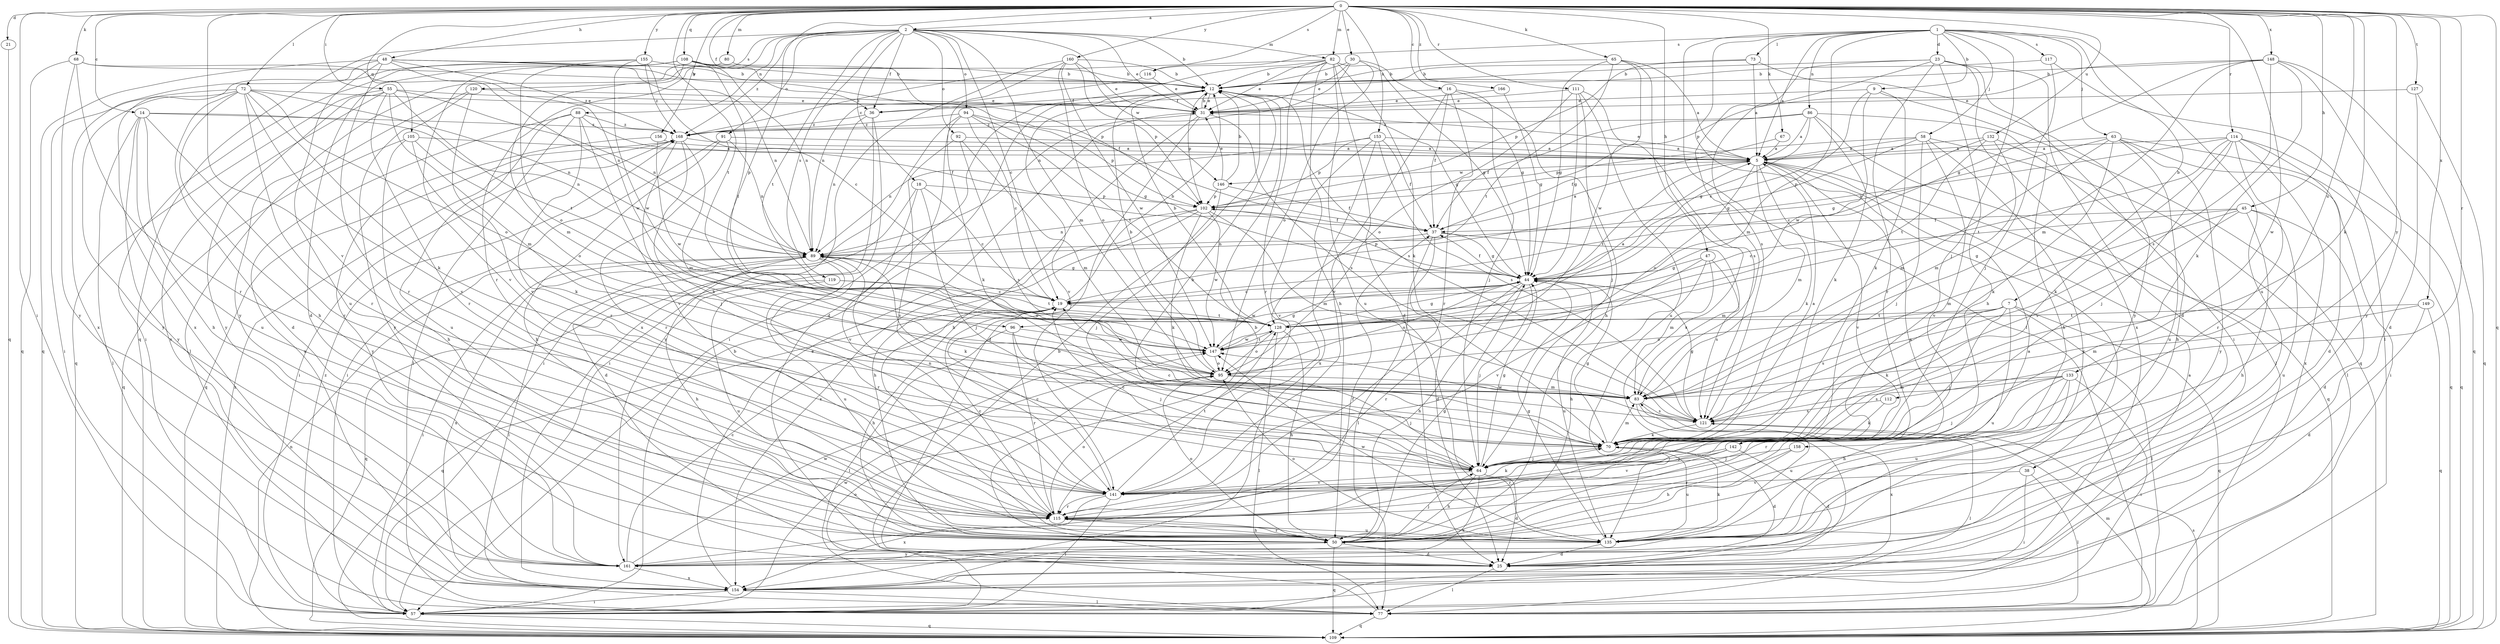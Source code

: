 strict digraph  {
0;
1;
2;
5;
7;
9;
12;
14;
16;
18;
19;
21;
23;
25;
30;
31;
36;
37;
38;
44;
45;
47;
48;
50;
55;
57;
58;
63;
64;
65;
67;
68;
70;
72;
73;
77;
80;
82;
83;
86;
88;
89;
91;
92;
94;
95;
96;
102;
105;
108;
109;
111;
112;
114;
115;
116;
117;
119;
120;
121;
127;
128;
132;
133;
135;
141;
142;
146;
147;
148;
149;
153;
154;
155;
156;
158;
160;
161;
166;
168;
0 -> 2  [label=a];
0 -> 14  [label=c];
0 -> 16  [label=c];
0 -> 21  [label=d];
0 -> 30  [label=e];
0 -> 36  [label=f];
0 -> 45  [label=h];
0 -> 47  [label=h];
0 -> 48  [label=h];
0 -> 55  [label=i];
0 -> 57  [label=i];
0 -> 65  [label=k];
0 -> 67  [label=k];
0 -> 68  [label=k];
0 -> 70  [label=k];
0 -> 72  [label=l];
0 -> 80  [label=m];
0 -> 82  [label=m];
0 -> 96  [label=p];
0 -> 105  [label=q];
0 -> 108  [label=q];
0 -> 109  [label=q];
0 -> 111  [label=r];
0 -> 112  [label=r];
0 -> 114  [label=r];
0 -> 116  [label=s];
0 -> 127  [label=t];
0 -> 128  [label=t];
0 -> 132  [label=u];
0 -> 133  [label=u];
0 -> 141  [label=v];
0 -> 142  [label=w];
0 -> 148  [label=x];
0 -> 149  [label=x];
0 -> 153  [label=x];
0 -> 155  [label=y];
0 -> 156  [label=y];
0 -> 158  [label=y];
0 -> 160  [label=y];
0 -> 166  [label=z];
1 -> 5  [label=a];
1 -> 7  [label=b];
1 -> 9  [label=b];
1 -> 23  [label=d];
1 -> 38  [label=g];
1 -> 58  [label=j];
1 -> 63  [label=j];
1 -> 64  [label=j];
1 -> 73  [label=l];
1 -> 77  [label=l];
1 -> 86  [label=n];
1 -> 96  [label=p];
1 -> 116  [label=s];
1 -> 117  [label=s];
1 -> 135  [label=u];
2 -> 12  [label=b];
2 -> 18  [label=c];
2 -> 19  [label=c];
2 -> 31  [label=e];
2 -> 36  [label=f];
2 -> 82  [label=m];
2 -> 83  [label=m];
2 -> 88  [label=n];
2 -> 91  [label=o];
2 -> 92  [label=o];
2 -> 94  [label=o];
2 -> 109  [label=q];
2 -> 115  [label=r];
2 -> 119  [label=s];
2 -> 120  [label=s];
2 -> 128  [label=t];
2 -> 146  [label=w];
2 -> 168  [label=z];
5 -> 31  [label=e];
5 -> 70  [label=k];
5 -> 83  [label=m];
5 -> 95  [label=o];
5 -> 109  [label=q];
5 -> 128  [label=t];
5 -> 141  [label=v];
5 -> 146  [label=w];
7 -> 64  [label=j];
7 -> 70  [label=k];
7 -> 77  [label=l];
7 -> 95  [label=o];
7 -> 109  [label=q];
7 -> 121  [label=s];
7 -> 128  [label=t];
7 -> 135  [label=u];
9 -> 19  [label=c];
9 -> 31  [label=e];
9 -> 70  [label=k];
9 -> 109  [label=q];
9 -> 147  [label=w];
12 -> 31  [label=e];
12 -> 36  [label=f];
12 -> 44  [label=g];
12 -> 102  [label=p];
12 -> 121  [label=s];
12 -> 141  [label=v];
14 -> 50  [label=h];
14 -> 77  [label=l];
14 -> 89  [label=n];
14 -> 115  [label=r];
14 -> 135  [label=u];
14 -> 161  [label=y];
14 -> 168  [label=z];
16 -> 36  [label=f];
16 -> 37  [label=f];
16 -> 50  [label=h];
16 -> 64  [label=j];
16 -> 115  [label=r];
16 -> 141  [label=v];
18 -> 19  [label=c];
18 -> 25  [label=d];
18 -> 64  [label=j];
18 -> 102  [label=p];
18 -> 141  [label=v];
19 -> 12  [label=b];
19 -> 50  [label=h];
19 -> 109  [label=q];
19 -> 128  [label=t];
21 -> 109  [label=q];
23 -> 12  [label=b];
23 -> 25  [label=d];
23 -> 50  [label=h];
23 -> 57  [label=i];
23 -> 83  [label=m];
23 -> 115  [label=r];
23 -> 121  [label=s];
23 -> 154  [label=x];
25 -> 12  [label=b];
25 -> 77  [label=l];
30 -> 12  [label=b];
30 -> 31  [label=e];
30 -> 44  [label=g];
30 -> 89  [label=n];
30 -> 95  [label=o];
31 -> 12  [label=b];
31 -> 25  [label=d];
31 -> 50  [label=h];
31 -> 121  [label=s];
31 -> 168  [label=z];
36 -> 57  [label=i];
36 -> 89  [label=n];
36 -> 161  [label=y];
36 -> 168  [label=z];
37 -> 5  [label=a];
37 -> 25  [label=d];
37 -> 44  [label=g];
37 -> 77  [label=l];
37 -> 83  [label=m];
37 -> 89  [label=n];
38 -> 57  [label=i];
38 -> 77  [label=l];
38 -> 141  [label=v];
44 -> 19  [label=c];
44 -> 37  [label=f];
44 -> 50  [label=h];
44 -> 64  [label=j];
44 -> 95  [label=o];
44 -> 102  [label=p];
44 -> 115  [label=r];
44 -> 135  [label=u];
44 -> 147  [label=w];
45 -> 19  [label=c];
45 -> 25  [label=d];
45 -> 37  [label=f];
45 -> 50  [label=h];
45 -> 83  [label=m];
45 -> 121  [label=s];
45 -> 135  [label=u];
47 -> 44  [label=g];
47 -> 50  [label=h];
47 -> 83  [label=m];
47 -> 121  [label=s];
47 -> 141  [label=v];
48 -> 12  [label=b];
48 -> 37  [label=f];
48 -> 89  [label=n];
48 -> 109  [label=q];
48 -> 115  [label=r];
48 -> 135  [label=u];
48 -> 147  [label=w];
48 -> 154  [label=x];
48 -> 168  [label=z];
50 -> 25  [label=d];
50 -> 44  [label=g];
50 -> 64  [label=j];
50 -> 95  [label=o];
50 -> 109  [label=q];
50 -> 115  [label=r];
50 -> 161  [label=y];
55 -> 31  [label=e];
55 -> 83  [label=m];
55 -> 89  [label=n];
55 -> 109  [label=q];
55 -> 115  [label=r];
55 -> 128  [label=t];
55 -> 154  [label=x];
55 -> 161  [label=y];
57 -> 12  [label=b];
57 -> 95  [label=o];
57 -> 109  [label=q];
57 -> 147  [label=w];
57 -> 168  [label=z];
58 -> 5  [label=a];
58 -> 44  [label=g];
58 -> 64  [label=j];
58 -> 77  [label=l];
58 -> 102  [label=p];
58 -> 141  [label=v];
58 -> 161  [label=y];
63 -> 5  [label=a];
63 -> 44  [label=g];
63 -> 57  [label=i];
63 -> 70  [label=k];
63 -> 83  [label=m];
63 -> 109  [label=q];
63 -> 135  [label=u];
63 -> 161  [label=y];
64 -> 12  [label=b];
64 -> 19  [label=c];
64 -> 25  [label=d];
64 -> 44  [label=g];
64 -> 50  [label=h];
64 -> 89  [label=n];
64 -> 141  [label=v];
64 -> 154  [label=x];
65 -> 5  [label=a];
65 -> 12  [label=b];
65 -> 44  [label=g];
65 -> 128  [label=t];
65 -> 147  [label=w];
65 -> 154  [label=x];
67 -> 5  [label=a];
67 -> 37  [label=f];
68 -> 12  [label=b];
68 -> 89  [label=n];
68 -> 109  [label=q];
68 -> 115  [label=r];
68 -> 161  [label=y];
70 -> 5  [label=a];
70 -> 19  [label=c];
70 -> 25  [label=d];
70 -> 44  [label=g];
70 -> 64  [label=j];
70 -> 83  [label=m];
70 -> 135  [label=u];
72 -> 25  [label=d];
72 -> 31  [label=e];
72 -> 50  [label=h];
72 -> 57  [label=i];
72 -> 70  [label=k];
72 -> 89  [label=n];
72 -> 95  [label=o];
72 -> 115  [label=r];
72 -> 141  [label=v];
72 -> 161  [label=y];
73 -> 5  [label=a];
73 -> 12  [label=b];
73 -> 102  [label=p];
73 -> 161  [label=y];
77 -> 12  [label=b];
77 -> 109  [label=q];
80 -> 12  [label=b];
80 -> 161  [label=y];
82 -> 12  [label=b];
82 -> 25  [label=d];
82 -> 31  [label=e];
82 -> 44  [label=g];
82 -> 50  [label=h];
82 -> 57  [label=i];
82 -> 70  [label=k];
82 -> 115  [label=r];
82 -> 135  [label=u];
82 -> 168  [label=z];
83 -> 121  [label=s];
83 -> 135  [label=u];
83 -> 154  [label=x];
86 -> 5  [label=a];
86 -> 37  [label=f];
86 -> 44  [label=g];
86 -> 50  [label=h];
86 -> 70  [label=k];
86 -> 77  [label=l];
86 -> 168  [label=z];
88 -> 37  [label=f];
88 -> 77  [label=l];
88 -> 115  [label=r];
88 -> 135  [label=u];
88 -> 141  [label=v];
88 -> 154  [label=x];
88 -> 168  [label=z];
89 -> 44  [label=g];
89 -> 50  [label=h];
89 -> 57  [label=i];
89 -> 70  [label=k];
89 -> 77  [label=l];
89 -> 95  [label=o];
89 -> 115  [label=r];
89 -> 135  [label=u];
89 -> 154  [label=x];
91 -> 5  [label=a];
91 -> 50  [label=h];
91 -> 57  [label=i];
91 -> 89  [label=n];
91 -> 115  [label=r];
92 -> 5  [label=a];
92 -> 83  [label=m];
92 -> 121  [label=s];
92 -> 141  [label=v];
94 -> 19  [label=c];
94 -> 44  [label=g];
94 -> 57  [label=i];
94 -> 70  [label=k];
94 -> 102  [label=p];
94 -> 128  [label=t];
94 -> 168  [label=z];
95 -> 12  [label=b];
95 -> 64  [label=j];
95 -> 83  [label=m];
96 -> 64  [label=j];
96 -> 77  [label=l];
96 -> 115  [label=r];
96 -> 147  [label=w];
102 -> 37  [label=f];
102 -> 50  [label=h];
102 -> 70  [label=k];
102 -> 83  [label=m];
102 -> 89  [label=n];
102 -> 147  [label=w];
102 -> 154  [label=x];
105 -> 5  [label=a];
105 -> 50  [label=h];
105 -> 70  [label=k];
105 -> 95  [label=o];
105 -> 109  [label=q];
108 -> 12  [label=b];
108 -> 25  [label=d];
108 -> 57  [label=i];
108 -> 83  [label=m];
108 -> 89  [label=n];
108 -> 102  [label=p];
108 -> 128  [label=t];
108 -> 141  [label=v];
109 -> 83  [label=m];
109 -> 89  [label=n];
109 -> 121  [label=s];
109 -> 168  [label=z];
111 -> 31  [label=e];
111 -> 44  [label=g];
111 -> 64  [label=j];
111 -> 95  [label=o];
111 -> 121  [label=s];
111 -> 135  [label=u];
112 -> 70  [label=k];
112 -> 121  [label=s];
114 -> 5  [label=a];
114 -> 25  [label=d];
114 -> 64  [label=j];
114 -> 70  [label=k];
114 -> 89  [label=n];
114 -> 109  [label=q];
114 -> 115  [label=r];
114 -> 128  [label=t];
114 -> 154  [label=x];
115 -> 5  [label=a];
115 -> 19  [label=c];
115 -> 50  [label=h];
115 -> 95  [label=o];
115 -> 135  [label=u];
116 -> 31  [label=e];
116 -> 89  [label=n];
117 -> 12  [label=b];
117 -> 64  [label=j];
117 -> 77  [label=l];
119 -> 19  [label=c];
119 -> 109  [label=q];
119 -> 128  [label=t];
119 -> 135  [label=u];
120 -> 31  [label=e];
120 -> 77  [label=l];
120 -> 141  [label=v];
120 -> 161  [label=y];
121 -> 44  [label=g];
121 -> 70  [label=k];
121 -> 77  [label=l];
121 -> 147  [label=w];
127 -> 25  [label=d];
127 -> 31  [label=e];
127 -> 109  [label=q];
128 -> 5  [label=a];
128 -> 12  [label=b];
128 -> 44  [label=g];
128 -> 50  [label=h];
128 -> 77  [label=l];
128 -> 95  [label=o];
128 -> 147  [label=w];
132 -> 5  [label=a];
132 -> 19  [label=c];
132 -> 50  [label=h];
132 -> 83  [label=m];
132 -> 128  [label=t];
133 -> 50  [label=h];
133 -> 57  [label=i];
133 -> 64  [label=j];
133 -> 83  [label=m];
133 -> 115  [label=r];
133 -> 121  [label=s];
133 -> 135  [label=u];
135 -> 5  [label=a];
135 -> 25  [label=d];
135 -> 44  [label=g];
135 -> 70  [label=k];
135 -> 95  [label=o];
135 -> 147  [label=w];
141 -> 19  [label=c];
141 -> 57  [label=i];
141 -> 70  [label=k];
141 -> 115  [label=r];
141 -> 128  [label=t];
141 -> 154  [label=x];
142 -> 25  [label=d];
142 -> 64  [label=j];
142 -> 115  [label=r];
142 -> 141  [label=v];
146 -> 12  [label=b];
146 -> 31  [label=e];
146 -> 37  [label=f];
146 -> 64  [label=j];
146 -> 102  [label=p];
147 -> 44  [label=g];
147 -> 95  [label=o];
147 -> 128  [label=t];
148 -> 12  [label=b];
148 -> 44  [label=g];
148 -> 70  [label=k];
148 -> 83  [label=m];
148 -> 102  [label=p];
148 -> 109  [label=q];
148 -> 121  [label=s];
148 -> 161  [label=y];
149 -> 25  [label=d];
149 -> 83  [label=m];
149 -> 109  [label=q];
149 -> 128  [label=t];
153 -> 5  [label=a];
153 -> 37  [label=f];
153 -> 89  [label=n];
153 -> 102  [label=p];
153 -> 121  [label=s];
153 -> 141  [label=v];
153 -> 154  [label=x];
154 -> 5  [label=a];
154 -> 31  [label=e];
154 -> 57  [label=i];
154 -> 77  [label=l];
155 -> 12  [label=b];
155 -> 19  [label=c];
155 -> 95  [label=o];
155 -> 147  [label=w];
155 -> 154  [label=x];
155 -> 168  [label=z];
156 -> 5  [label=a];
156 -> 147  [label=w];
156 -> 161  [label=y];
158 -> 50  [label=h];
158 -> 64  [label=j];
158 -> 115  [label=r];
160 -> 12  [label=b];
160 -> 25  [label=d];
160 -> 31  [label=e];
160 -> 95  [label=o];
160 -> 102  [label=p];
160 -> 147  [label=w];
160 -> 154  [label=x];
161 -> 19  [label=c];
161 -> 37  [label=f];
161 -> 147  [label=w];
161 -> 154  [label=x];
166 -> 31  [label=e];
166 -> 44  [label=g];
168 -> 5  [label=a];
168 -> 57  [label=i];
168 -> 64  [label=j];
168 -> 70  [label=k];
168 -> 83  [label=m];
168 -> 109  [label=q];
}
